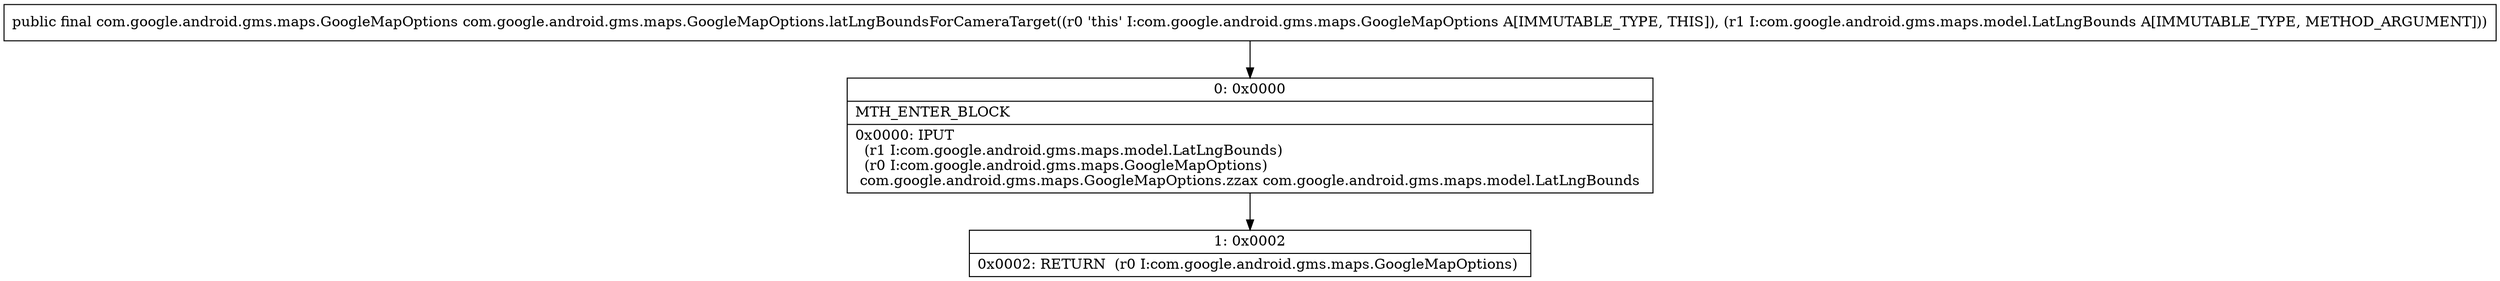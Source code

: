 digraph "CFG forcom.google.android.gms.maps.GoogleMapOptions.latLngBoundsForCameraTarget(Lcom\/google\/android\/gms\/maps\/model\/LatLngBounds;)Lcom\/google\/android\/gms\/maps\/GoogleMapOptions;" {
Node_0 [shape=record,label="{0\:\ 0x0000|MTH_ENTER_BLOCK\l|0x0000: IPUT  \l  (r1 I:com.google.android.gms.maps.model.LatLngBounds)\l  (r0 I:com.google.android.gms.maps.GoogleMapOptions)\l com.google.android.gms.maps.GoogleMapOptions.zzax com.google.android.gms.maps.model.LatLngBounds \l}"];
Node_1 [shape=record,label="{1\:\ 0x0002|0x0002: RETURN  (r0 I:com.google.android.gms.maps.GoogleMapOptions) \l}"];
MethodNode[shape=record,label="{public final com.google.android.gms.maps.GoogleMapOptions com.google.android.gms.maps.GoogleMapOptions.latLngBoundsForCameraTarget((r0 'this' I:com.google.android.gms.maps.GoogleMapOptions A[IMMUTABLE_TYPE, THIS]), (r1 I:com.google.android.gms.maps.model.LatLngBounds A[IMMUTABLE_TYPE, METHOD_ARGUMENT])) }"];
MethodNode -> Node_0;
Node_0 -> Node_1;
}

